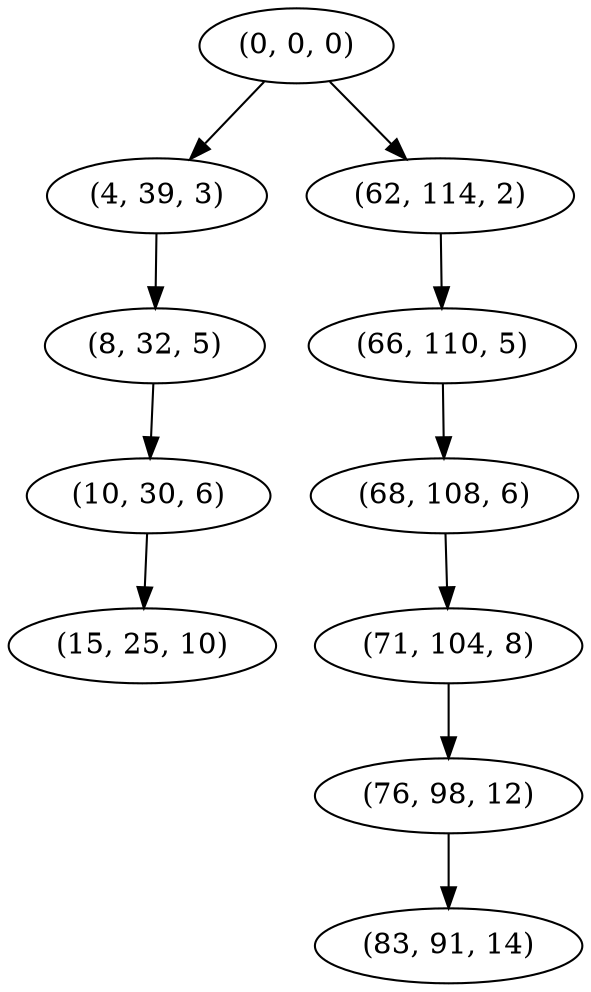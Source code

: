 digraph tree {
    "(0, 0, 0)";
    "(4, 39, 3)";
    "(8, 32, 5)";
    "(10, 30, 6)";
    "(15, 25, 10)";
    "(62, 114, 2)";
    "(66, 110, 5)";
    "(68, 108, 6)";
    "(71, 104, 8)";
    "(76, 98, 12)";
    "(83, 91, 14)";
    "(0, 0, 0)" -> "(4, 39, 3)";
    "(0, 0, 0)" -> "(62, 114, 2)";
    "(4, 39, 3)" -> "(8, 32, 5)";
    "(8, 32, 5)" -> "(10, 30, 6)";
    "(10, 30, 6)" -> "(15, 25, 10)";
    "(62, 114, 2)" -> "(66, 110, 5)";
    "(66, 110, 5)" -> "(68, 108, 6)";
    "(68, 108, 6)" -> "(71, 104, 8)";
    "(71, 104, 8)" -> "(76, 98, 12)";
    "(76, 98, 12)" -> "(83, 91, 14)";
}
